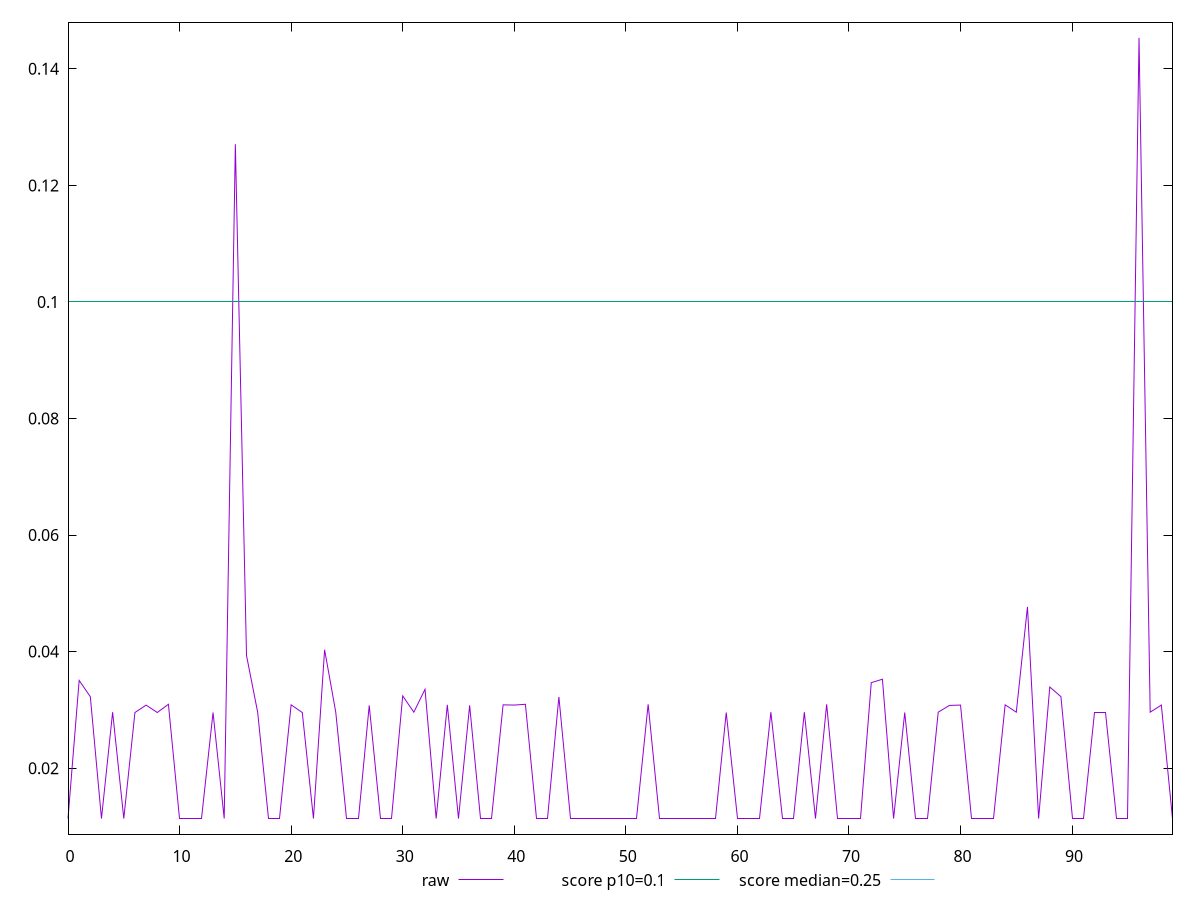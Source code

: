 reset

$raw <<EOF
0 0.011352840529547797
1 0.03504668818579779
2 0.0322634850607978
3 0.011352840529547797
4 0.0295999108420478
5 0.011352840529547797
6 0.029541317092047797
7 0.030810848342047798
8 0.029541317092047797
9 0.0309548913107978
10 0.011352840529547797
11 0.011352840529547797
12 0.011352840529547797
13 0.029541317092047797
14 0.011352840529547797
15 0.12706176386939155
16 0.039324031935797796
17 0.0295999108420478
18 0.011352840529547797
19 0.011352840529547797
20 0.0308596764670478
21 0.029541317092047797
22 0.011352840529547797
23 0.040315242873297796
24 0.0295999108420478
25 0.011352840529547797
26 0.011352840529547797
27 0.030762020217047797
28 0.011352840529547797
29 0.011352840529547797
30 0.0323953209982978
31 0.0295999108420478
32 0.033533016310797796
33 0.011352840529547797
34 0.0308596764670478
35 0.011352840529547797
36 0.030762020217047797
37 0.011352840529547797
38 0.011352840529547797
39 0.0308596764670478
40 0.0308206139670478
41 0.0309548913107978
42 0.011352840529547797
43 0.011352840529547797
44 0.03222442256079779
45 0.011352840529547797
46 0.011352840529547797
47 0.011352840529547797
48 0.011352840529547797
49 0.011352840529547797
50 0.011352840529547797
51 0.011352840529547797
52 0.0309548913107978
53 0.011352840529547797
54 0.011352840529547797
55 0.011352840529547797
56 0.011352840529547797
57 0.011352840529547797
58 0.011352840529547797
59 0.029541317092047797
60 0.011352840529547797
61 0.011352840529547797
62 0.011352840529547797
63 0.0295999108420478
64 0.011352840529547797
65 0.011352840529547797
66 0.0295999108420478
67 0.011352840529547797
68 0.0309548913107978
69 0.011352840529547797
70 0.011352840529547797
71 0.011352840529547797
72 0.0346682702170478
73 0.0352542077170478
74 0.011352840529547797
75 0.029541317092047797
76 0.011352840529547797
77 0.011352840529547797
78 0.0295999108420478
79 0.030762020217047797
80 0.0308206139670478
81 0.011352840529547797
82 0.011352840529547797
83 0.011352840529547797
84 0.0308596764670478
85 0.0295999108420478
86 0.0476687584982978
87 0.011352840529547797
88 0.0339211999045478
89 0.0322634850607978
90 0.011352840529547797
91 0.011352840529547797
92 0.0295999108420478
93 0.0295999108420478
94 0.011352840529547797
95 0.011352840529547797
96 0.14530883418189156
97 0.0295999108420478
98 0.0308206139670478
99 0.011352840529547797
EOF

set key outside below
set xrange [0:99]
set yrange [0.008673720656500922:0.14798795405493842]
set trange [0.008673720656500922:0.14798795405493842]
set terminal svg size 640, 500 enhanced background rgb 'white'
set output "reports/report_00028_2021-02-24T12-49-42.674Z/cumulative-layout-shift/samples/card/raw/values.svg"

plot $raw title "raw" with line, \
     0.1 title "score p10=0.1", \
     0.25 title "score median=0.25"

reset

